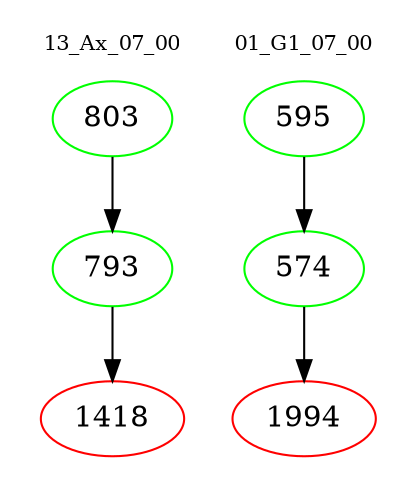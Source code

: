 digraph{
subgraph cluster_0 {
color = white
label = "13_Ax_07_00";
fontsize=10;
T0_803 [label="803", color="green"]
T0_803 -> T0_793 [color="black"]
T0_793 [label="793", color="green"]
T0_793 -> T0_1418 [color="black"]
T0_1418 [label="1418", color="red"]
}
subgraph cluster_1 {
color = white
label = "01_G1_07_00";
fontsize=10;
T1_595 [label="595", color="green"]
T1_595 -> T1_574 [color="black"]
T1_574 [label="574", color="green"]
T1_574 -> T1_1994 [color="black"]
T1_1994 [label="1994", color="red"]
}
}
